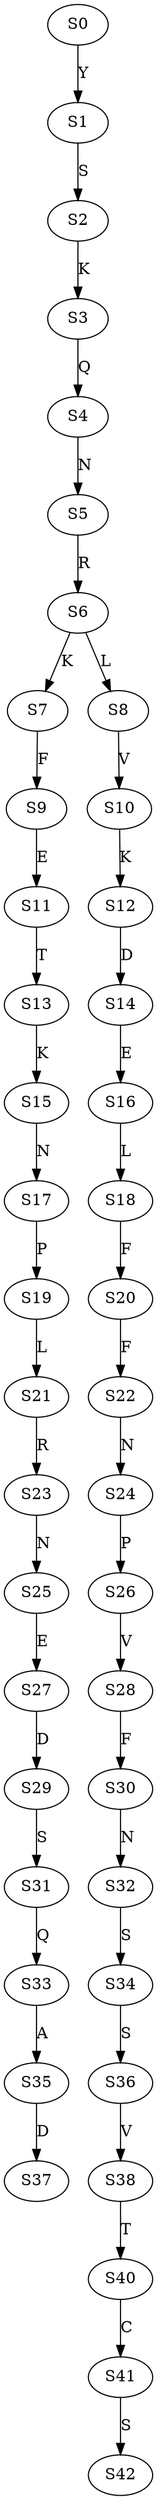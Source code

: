 strict digraph  {
	S0 -> S1 [ label = Y ];
	S1 -> S2 [ label = S ];
	S2 -> S3 [ label = K ];
	S3 -> S4 [ label = Q ];
	S4 -> S5 [ label = N ];
	S5 -> S6 [ label = R ];
	S6 -> S7 [ label = K ];
	S6 -> S8 [ label = L ];
	S7 -> S9 [ label = F ];
	S8 -> S10 [ label = V ];
	S9 -> S11 [ label = E ];
	S10 -> S12 [ label = K ];
	S11 -> S13 [ label = T ];
	S12 -> S14 [ label = D ];
	S13 -> S15 [ label = K ];
	S14 -> S16 [ label = E ];
	S15 -> S17 [ label = N ];
	S16 -> S18 [ label = L ];
	S17 -> S19 [ label = P ];
	S18 -> S20 [ label = F ];
	S19 -> S21 [ label = L ];
	S20 -> S22 [ label = F ];
	S21 -> S23 [ label = R ];
	S22 -> S24 [ label = N ];
	S23 -> S25 [ label = N ];
	S24 -> S26 [ label = P ];
	S25 -> S27 [ label = E ];
	S26 -> S28 [ label = V ];
	S27 -> S29 [ label = D ];
	S28 -> S30 [ label = F ];
	S29 -> S31 [ label = S ];
	S30 -> S32 [ label = N ];
	S31 -> S33 [ label = Q ];
	S32 -> S34 [ label = S ];
	S33 -> S35 [ label = A ];
	S34 -> S36 [ label = S ];
	S35 -> S37 [ label = D ];
	S36 -> S38 [ label = V ];
	S38 -> S40 [ label = T ];
	S40 -> S41 [ label = C ];
	S41 -> S42 [ label = S ];
}
